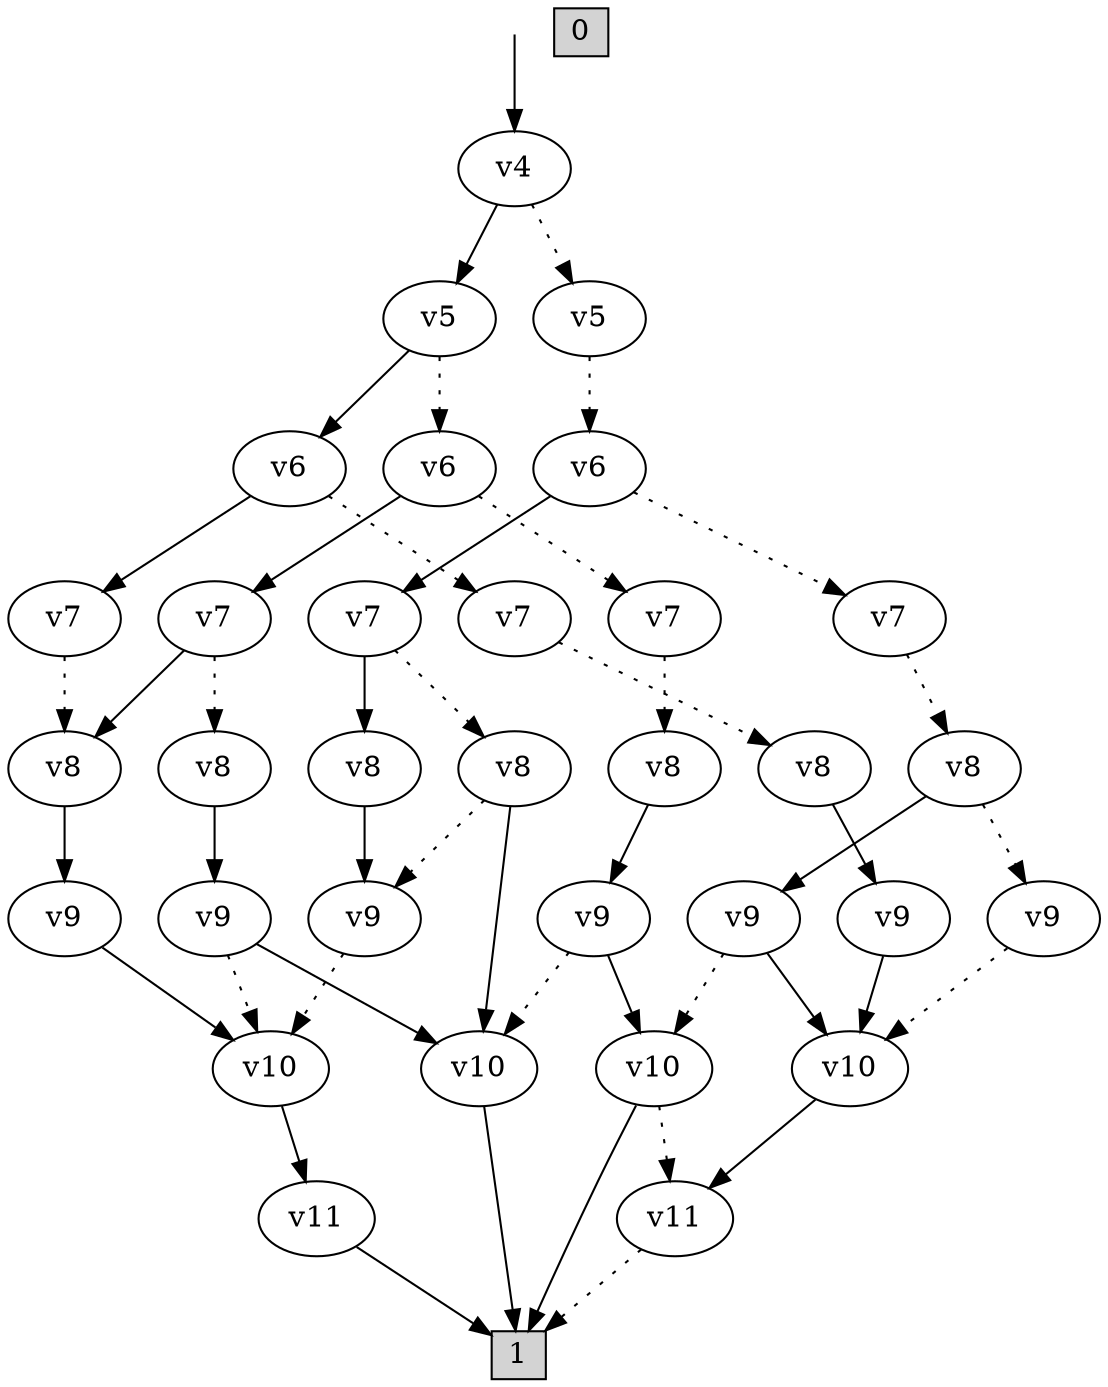 digraph G {
 init__ [label="", style=invis, height=0, width=0];
 init__ -> 97;97[label="v4"];
97-> 49 [style=dotted];
97-> 94 [style=filled];
94[label="v5"];
94-> 76 [style=dotted];
94-> 91 [style=filled];
91[label="v6"];
91-> 85 [style=dotted];
91-> 88 [style=filled];
88[label="v7"];
88-> 70 [style=dotted];
70[label="v8"];
70-> 67 [style=filled];
67[label="v9"];
67-> 28 [style=filled];
28[label="v10"];
28-> 25 [style=filled];
25[label="v11"];
25-> 1 [style=filled];
85[label="v7"];
85-> 82 [style=dotted];
82[label="v8"];
82-> 79 [style=filled];
79[label="v9"];
79-> 7 [style=filled];
7[label="v10"];
7-> 4 [style=filled];
4[label="v11"];
4-> 1 [style=dotted];
76[label="v6"];
76-> 58 [style=dotted];
76-> 73 [style=filled];
73[label="v7"];
73-> 64 [style=dotted];
73-> 70 [style=filled];
64[label="v8"];
64-> 61 [style=filled];
61[label="v9"];
61-> 28 [style=dotted];
61-> 34 [style=filled];
34[label="v10"];
34-> 1 [style=filled];
58[label="v7"];
58-> 55 [style=dotted];
55[label="v8"];
55-> 52 [style=filled];
52[label="v9"];
52-> 34 [style=dotted];
52-> 13 [style=filled];
13[label="v10"];
13-> 4 [style=dotted];
13-> 1 [style=filled];
49[label="v5"];
49-> 46 [style=dotted];
46[label="v6"];
46-> 22 [style=dotted];
46-> 43 [style=filled];
43[label="v7"];
43-> 37 [style=dotted];
43-> 40 [style=filled];
40[label="v8"];
40-> 31 [style=filled];
31[label="v9"];
31-> 28 [style=dotted];
37[label="v8"];
37-> 31 [style=dotted];
37-> 34 [style=filled];
22[label="v7"];
22-> 19 [style=dotted];
19[label="v8"];
19-> 10 [style=dotted];
19-> 16 [style=filled];
16[label="v9"];
16-> 13 [style=dotted];
16-> 7 [style=filled];
10[label="v9"];
10-> 7 [style=dotted];
0 [shape=box, label="0", style=filled, shape=box, height=0.3, width=0.3];
1 [shape=box, label="1", style=filled, shape=box, height=0.3, width=0.3];

}